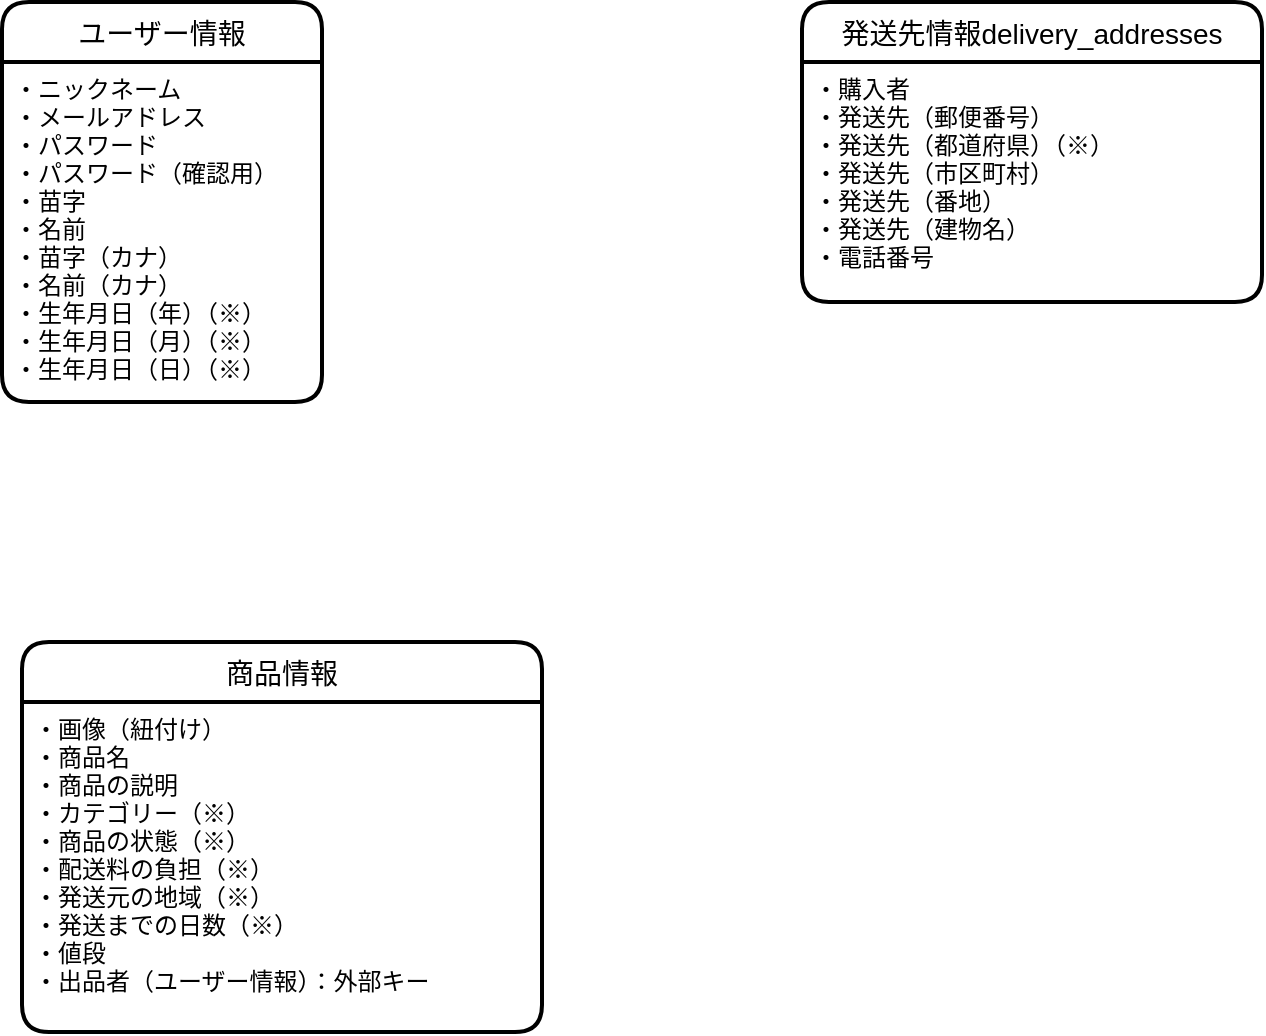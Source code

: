 <mxfile>
    <diagram id="PV2sVgIM7Qp42hRVFGMZ" name="ページ1">
        <mxGraphModel dx="680" dy="612" grid="1" gridSize="10" guides="1" tooltips="1" connect="1" arrows="1" fold="1" page="1" pageScale="1" pageWidth="827" pageHeight="1169" math="0" shadow="0">
            <root>
                <mxCell id="0"/>
                <mxCell id="1" parent="0"/>
                <mxCell id="78" value="ユーザー情報" style="swimlane;childLayout=stackLayout;horizontal=1;startSize=30;horizontalStack=0;rounded=1;fontSize=14;fontStyle=0;strokeWidth=2;resizeParent=0;resizeLast=1;shadow=0;dashed=0;align=center;" parent="1" vertex="1">
                    <mxGeometry x="50" y="110" width="160" height="200" as="geometry"/>
                </mxCell>
                <mxCell id="79" value="・ニックネーム&#10;・メールアドレス&#10;・パスワード&#10;・パスワード（確認用）&#10;・苗字&#10;・名前&#10;・苗字（カナ）&#10;・名前（カナ）&#10;・生年月日（年）（※）&#10;・生年月日（月）（※）&#10;・生年月日（日）（※）&#10;" style="align=left;strokeColor=none;fillColor=none;spacingLeft=4;fontSize=12;verticalAlign=top;resizable=0;rotatable=0;part=1;" parent="78" vertex="1">
                    <mxGeometry y="30" width="160" height="170" as="geometry"/>
                </mxCell>
                <mxCell id="80" value="商品情報" style="swimlane;childLayout=stackLayout;horizontal=1;startSize=30;horizontalStack=0;rounded=1;fontSize=14;fontStyle=0;strokeWidth=2;resizeParent=0;resizeLast=1;shadow=0;dashed=0;align=center;" parent="1" vertex="1">
                    <mxGeometry x="60" y="430" width="260" height="195" as="geometry"/>
                </mxCell>
                <mxCell id="81" value="・画像（紐付け）&#10;・商品名&#10;・商品の説明&#10;・カテゴリー（※）&#10;・商品の状態（※）&#10;・配送料の負担（※）&#10;・発送元の地域（※）&#10;・発送までの日数（※）&#10;・値段&#10;・出品者（ユーザー情報）：外部キー" style="align=left;strokeColor=none;fillColor=none;spacingLeft=4;fontSize=12;verticalAlign=top;resizable=0;rotatable=0;part=1;" parent="80" vertex="1">
                    <mxGeometry y="30" width="260" height="165" as="geometry"/>
                </mxCell>
                <mxCell id="82" value="発送先情報delivery_addresses" style="swimlane;childLayout=stackLayout;horizontal=1;startSize=30;horizontalStack=0;rounded=1;fontSize=14;fontStyle=0;strokeWidth=2;resizeParent=0;resizeLast=1;shadow=0;dashed=0;align=center;" parent="1" vertex="1">
                    <mxGeometry x="450" y="110" width="230" height="150" as="geometry"/>
                </mxCell>
                <mxCell id="83" value="・購入者&#10;・発送先（郵便番号）&#10;・発送先（都道府県）（※）&#10;・発送先（市区町村）&#10;・発送先（番地）&#10;・発送先（建物名）&#10;・電話番号" style="align=left;strokeColor=none;fillColor=none;spacingLeft=4;fontSize=12;verticalAlign=top;resizable=0;rotatable=0;part=1;" parent="82" vertex="1">
                    <mxGeometry y="30" width="230" height="120" as="geometry"/>
                </mxCell>
            </root>
        </mxGraphModel>
    </diagram>
</mxfile>
